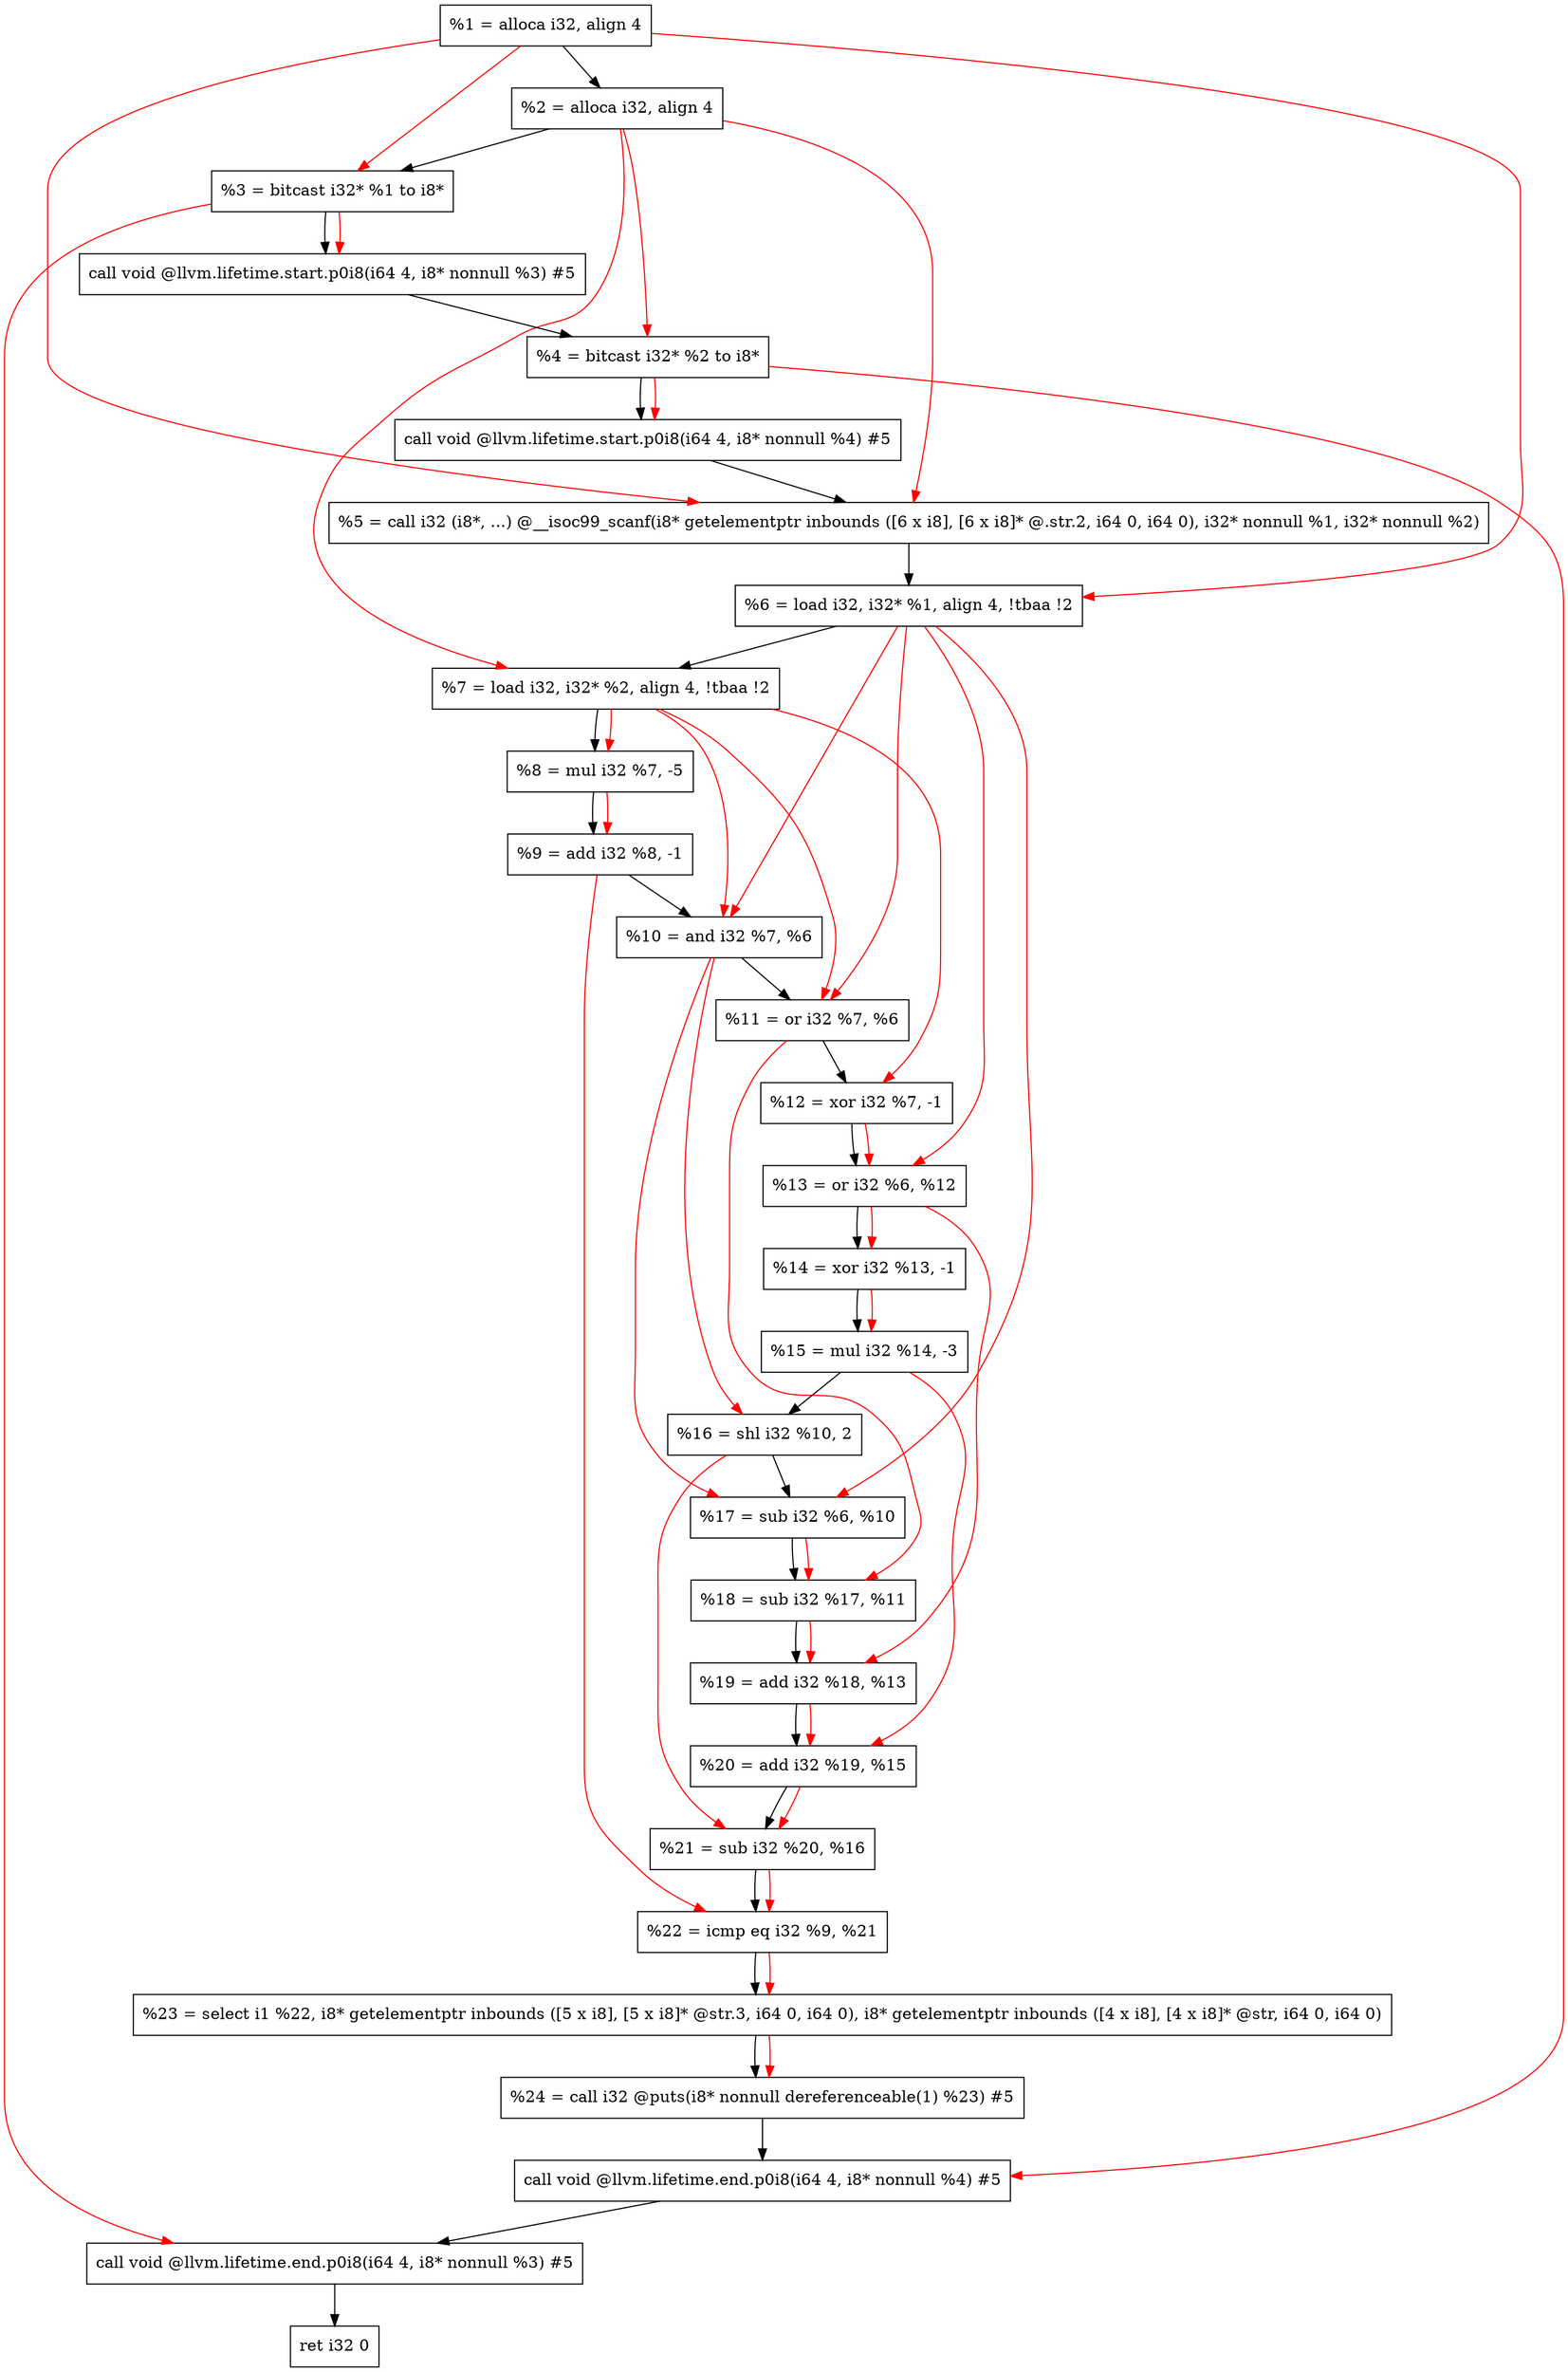digraph "DFG for'main' function" {
	Node0x228e758[shape=record, label="  %1 = alloca i32, align 4"];
	Node0x228e808[shape=record, label="  %2 = alloca i32, align 4"];
	Node0x228e898[shape=record, label="  %3 = bitcast i32* %1 to i8*"];
	Node0x228ecf8[shape=record, label="  call void @llvm.lifetime.start.p0i8(i64 4, i8* nonnull %3) #5"];
	Node0x228edd8[shape=record, label="  %4 = bitcast i32* %2 to i8*"];
	Node0x228eef8[shape=record, label="  call void @llvm.lifetime.start.p0i8(i64 4, i8* nonnull %4) #5"];
	Node0x228f130[shape=record, label="  %5 = call i32 (i8*, ...) @__isoc99_scanf(i8* getelementptr inbounds ([6 x i8], [6 x i8]* @.str.2, i64 0, i64 0), i32* nonnull %1, i32* nonnull %2)"];
	Node0x228f1e8[shape=record, label="  %6 = load i32, i32* %1, align 4, !tbaa !2"];
	Node0x2290158[shape=record, label="  %7 = load i32, i32* %2, align 4, !tbaa !2"];
	Node0x22907e0[shape=record, label="  %8 = mul i32 %7, -5"];
	Node0x2290850[shape=record, label="  %9 = add i32 %8, -1"];
	Node0x22908c0[shape=record, label="  %10 = and i32 %7, %6"];
	Node0x2290930[shape=record, label="  %11 = or i32 %7, %6"];
	Node0x22909a0[shape=record, label="  %12 = xor i32 %7, -1"];
	Node0x2290a10[shape=record, label="  %13 = or i32 %6, %12"];
	Node0x2290a80[shape=record, label="  %14 = xor i32 %13, -1"];
	Node0x2290af0[shape=record, label="  %15 = mul i32 %14, -3"];
	Node0x2290b60[shape=record, label="  %16 = shl i32 %10, 2"];
	Node0x2290bd0[shape=record, label="  %17 = sub i32 %6, %10"];
	Node0x2290c40[shape=record, label="  %18 = sub i32 %17, %11"];
	Node0x2290cb0[shape=record, label="  %19 = add i32 %18, %13"];
	Node0x2290d20[shape=record, label="  %20 = add i32 %19, %15"];
	Node0x2290d90[shape=record, label="  %21 = sub i32 %20, %16"];
	Node0x2290e00[shape=record, label="  %22 = icmp eq i32 %9, %21"];
	Node0x222f9d8[shape=record, label="  %23 = select i1 %22, i8* getelementptr inbounds ([5 x i8], [5 x i8]* @str.3, i64 0, i64 0), i8* getelementptr inbounds ([4 x i8], [4 x i8]* @str, i64 0, i64 0)"];
	Node0x2290e90[shape=record, label="  %24 = call i32 @puts(i8* nonnull dereferenceable(1) %23) #5"];
	Node0x22910e8[shape=record, label="  call void @llvm.lifetime.end.p0i8(i64 4, i8* nonnull %4) #5"];
	Node0x2291248[shape=record, label="  call void @llvm.lifetime.end.p0i8(i64 4, i8* nonnull %3) #5"];
	Node0x2291308[shape=record, label="  ret i32 0"];
	Node0x228e758 -> Node0x228e808;
	Node0x228e808 -> Node0x228e898;
	Node0x228e898 -> Node0x228ecf8;
	Node0x228ecf8 -> Node0x228edd8;
	Node0x228edd8 -> Node0x228eef8;
	Node0x228eef8 -> Node0x228f130;
	Node0x228f130 -> Node0x228f1e8;
	Node0x228f1e8 -> Node0x2290158;
	Node0x2290158 -> Node0x22907e0;
	Node0x22907e0 -> Node0x2290850;
	Node0x2290850 -> Node0x22908c0;
	Node0x22908c0 -> Node0x2290930;
	Node0x2290930 -> Node0x22909a0;
	Node0x22909a0 -> Node0x2290a10;
	Node0x2290a10 -> Node0x2290a80;
	Node0x2290a80 -> Node0x2290af0;
	Node0x2290af0 -> Node0x2290b60;
	Node0x2290b60 -> Node0x2290bd0;
	Node0x2290bd0 -> Node0x2290c40;
	Node0x2290c40 -> Node0x2290cb0;
	Node0x2290cb0 -> Node0x2290d20;
	Node0x2290d20 -> Node0x2290d90;
	Node0x2290d90 -> Node0x2290e00;
	Node0x2290e00 -> Node0x222f9d8;
	Node0x222f9d8 -> Node0x2290e90;
	Node0x2290e90 -> Node0x22910e8;
	Node0x22910e8 -> Node0x2291248;
	Node0x2291248 -> Node0x2291308;
edge [color=red]
	Node0x228e758 -> Node0x228e898;
	Node0x228e898 -> Node0x228ecf8;
	Node0x228e808 -> Node0x228edd8;
	Node0x228edd8 -> Node0x228eef8;
	Node0x228e758 -> Node0x228f130;
	Node0x228e808 -> Node0x228f130;
	Node0x228e758 -> Node0x228f1e8;
	Node0x228e808 -> Node0x2290158;
	Node0x2290158 -> Node0x22907e0;
	Node0x22907e0 -> Node0x2290850;
	Node0x2290158 -> Node0x22908c0;
	Node0x228f1e8 -> Node0x22908c0;
	Node0x2290158 -> Node0x2290930;
	Node0x228f1e8 -> Node0x2290930;
	Node0x2290158 -> Node0x22909a0;
	Node0x228f1e8 -> Node0x2290a10;
	Node0x22909a0 -> Node0x2290a10;
	Node0x2290a10 -> Node0x2290a80;
	Node0x2290a80 -> Node0x2290af0;
	Node0x22908c0 -> Node0x2290b60;
	Node0x228f1e8 -> Node0x2290bd0;
	Node0x22908c0 -> Node0x2290bd0;
	Node0x2290bd0 -> Node0x2290c40;
	Node0x2290930 -> Node0x2290c40;
	Node0x2290c40 -> Node0x2290cb0;
	Node0x2290a10 -> Node0x2290cb0;
	Node0x2290cb0 -> Node0x2290d20;
	Node0x2290af0 -> Node0x2290d20;
	Node0x2290d20 -> Node0x2290d90;
	Node0x2290b60 -> Node0x2290d90;
	Node0x2290850 -> Node0x2290e00;
	Node0x2290d90 -> Node0x2290e00;
	Node0x2290e00 -> Node0x222f9d8;
	Node0x222f9d8 -> Node0x2290e90;
	Node0x228edd8 -> Node0x22910e8;
	Node0x228e898 -> Node0x2291248;
}
